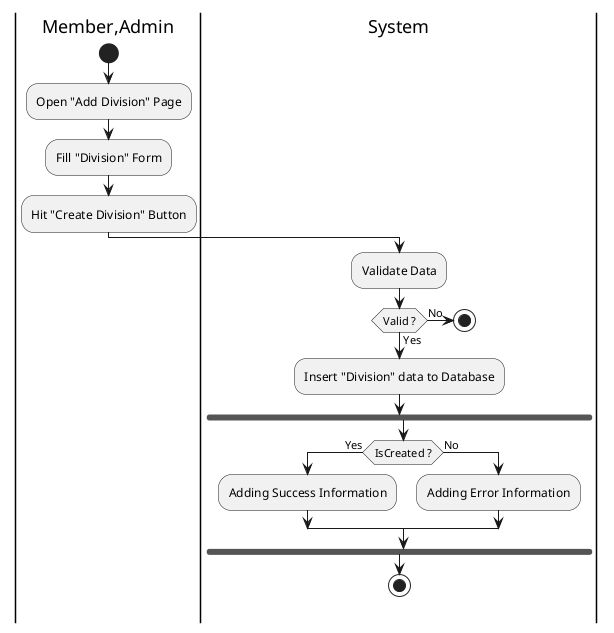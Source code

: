 @startuml CreateDivision

skinparam ConditionEndStyle hline
skinparam Monochrome true
skinparam Shadowing false

|Member,Admin|
start
:Open "Add Division" Page;
:Fill "Division" Form;
:Hit "Create Division" Button;

|System|
:Validate Data;
if (Valid ?) then (Yes)
    :Insert "Division" data to Database;
    fork
        if (IsCreated ?) then (Yes)
            :Adding Success Information;
        else (No)
            :Adding Error Information;
        endif
    endfork
    stop
else (No)
    stop
endif
@enduml